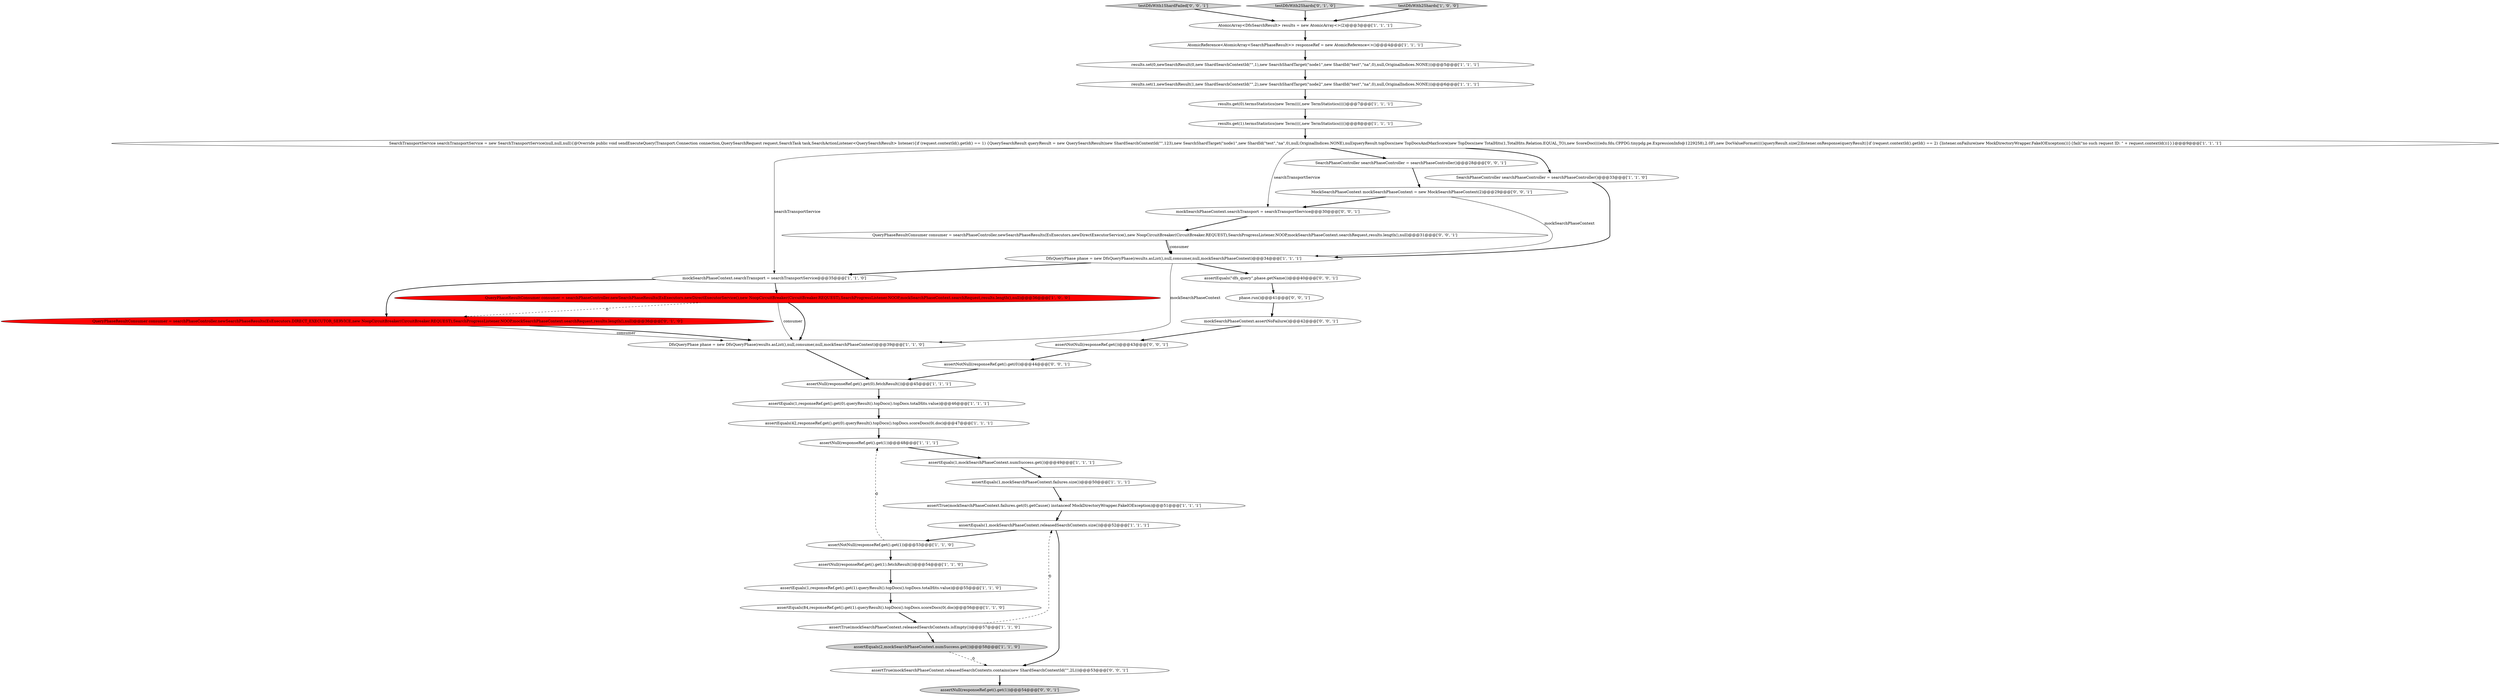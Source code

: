 digraph {
33 [style = filled, label = "mockSearchPhaseContext.assertNoFailure()@@@42@@@['0', '0', '1']", fillcolor = white, shape = ellipse image = "AAA0AAABBB3BBB"];
17 [style = filled, label = "assertNull(responseRef.get().get(0).fetchResult())@@@45@@@['1', '1', '1']", fillcolor = white, shape = ellipse image = "AAA0AAABBB1BBB"];
35 [style = filled, label = "assertTrue(mockSearchPhaseContext.releasedSearchContexts.contains(new ShardSearchContextId(\"\",2L)))@@@53@@@['0', '0', '1']", fillcolor = white, shape = ellipse image = "AAA0AAABBB3BBB"];
18 [style = filled, label = "assertEquals(1,mockSearchPhaseContext.releasedSearchContexts.size())@@@52@@@['1', '1', '1']", fillcolor = white, shape = ellipse image = "AAA0AAABBB1BBB"];
22 [style = filled, label = "assertTrue(mockSearchPhaseContext.releasedSearchContexts.isEmpty())@@@57@@@['1', '1', '0']", fillcolor = white, shape = ellipse image = "AAA0AAABBB1BBB"];
25 [style = filled, label = "results.set(1,newSearchResult(1,new ShardSearchContextId(\"\",2),new SearchShardTarget(\"node2\",new ShardId(\"test\",\"na\",0),null,OriginalIndices.NONE)))@@@6@@@['1', '1', '1']", fillcolor = white, shape = ellipse image = "AAA0AAABBB1BBB"];
27 [style = filled, label = "QueryPhaseResultConsumer consumer = searchPhaseController.newSearchPhaseResults(EsExecutors.DIRECT_EXECUTOR_SERVICE,new NoopCircuitBreaker(CircuitBreaker.REQUEST),SearchProgressListener.NOOP,mockSearchPhaseContext.searchRequest,results.length(),null)@@@36@@@['0', '1', '0']", fillcolor = red, shape = ellipse image = "AAA1AAABBB2BBB"];
13 [style = filled, label = "results.get(0).termsStatistics(new Term((((,new TermStatistics(((()@@@7@@@['1', '1', '1']", fillcolor = white, shape = ellipse image = "AAA0AAABBB1BBB"];
34 [style = filled, label = "assertNull(responseRef.get().get(1))@@@54@@@['0', '0', '1']", fillcolor = lightgray, shape = ellipse image = "AAA0AAABBB3BBB"];
40 [style = filled, label = "assertEquals(\"dfs_query\",phase.getName())@@@40@@@['0', '0', '1']", fillcolor = white, shape = ellipse image = "AAA0AAABBB3BBB"];
32 [style = filled, label = "assertNotNull(responseRef.get())@@@43@@@['0', '0', '1']", fillcolor = white, shape = ellipse image = "AAA0AAABBB3BBB"];
4 [style = filled, label = "assertEquals(1,mockSearchPhaseContext.failures.size())@@@50@@@['1', '1', '1']", fillcolor = white, shape = ellipse image = "AAA0AAABBB1BBB"];
16 [style = filled, label = "QueryPhaseResultConsumer consumer = searchPhaseController.newSearchPhaseResults(EsExecutors.newDirectExecutorService(),new NoopCircuitBreaker(CircuitBreaker.REQUEST),SearchProgressListener.NOOP,mockSearchPhaseContext.searchRequest,results.length(),null)@@@36@@@['1', '0', '0']", fillcolor = red, shape = ellipse image = "AAA1AAABBB1BBB"];
11 [style = filled, label = "assertNotNull(responseRef.get().get(1))@@@53@@@['1', '1', '0']", fillcolor = white, shape = ellipse image = "AAA0AAABBB1BBB"];
1 [style = filled, label = "assertNull(responseRef.get().get(1))@@@48@@@['1', '1', '1']", fillcolor = white, shape = ellipse image = "AAA0AAABBB1BBB"];
39 [style = filled, label = "MockSearchPhaseContext mockSearchPhaseContext = new MockSearchPhaseContext(2)@@@29@@@['0', '0', '1']", fillcolor = white, shape = ellipse image = "AAA0AAABBB3BBB"];
3 [style = filled, label = "SearchPhaseController searchPhaseController = searchPhaseController()@@@33@@@['1', '1', '0']", fillcolor = white, shape = ellipse image = "AAA0AAABBB1BBB"];
6 [style = filled, label = "assertEquals(1,responseRef.get().get(0).queryResult().topDocs().topDocs.totalHits.value)@@@46@@@['1', '1', '1']", fillcolor = white, shape = ellipse image = "AAA0AAABBB1BBB"];
7 [style = filled, label = "assertNull(responseRef.get().get(1).fetchResult())@@@54@@@['1', '1', '0']", fillcolor = white, shape = ellipse image = "AAA0AAABBB1BBB"];
23 [style = filled, label = "DfsQueryPhase phase = new DfsQueryPhase(results.asList(),null,consumer,null,mockSearchPhaseContext)@@@34@@@['1', '1', '1']", fillcolor = white, shape = ellipse image = "AAA0AAABBB1BBB"];
38 [style = filled, label = "QueryPhaseResultConsumer consumer = searchPhaseController.newSearchPhaseResults(EsExecutors.newDirectExecutorService(),new NoopCircuitBreaker(CircuitBreaker.REQUEST),SearchProgressListener.NOOP,mockSearchPhaseContext.searchRequest,results.length(),null)@@@31@@@['0', '0', '1']", fillcolor = white, shape = ellipse image = "AAA0AAABBB3BBB"];
29 [style = filled, label = "testDfsWith1ShardFailed['0', '0', '1']", fillcolor = lightgray, shape = diamond image = "AAA0AAABBB3BBB"];
14 [style = filled, label = "SearchTransportService searchTransportService = new SearchTransportService(null,null,null){@Override public void sendExecuteQuery(Transport.Connection connection,QuerySearchRequest request,SearchTask task,SearchActionListener<QuerySearchResult> listener){if (request.contextId().getId() == 1) {QuerySearchResult queryResult = new QuerySearchResult(new ShardSearchContextId(\"\",123),new SearchShardTarget(\"node1\",new ShardId(\"test\",\"na\",0),null,OriginalIndices.NONE),null)queryResult.topDocs(new TopDocsAndMaxScore(new TopDocs(new TotalHits(1,TotalHits.Relation.EQUAL_TO),new ScoreDoc((((edu.fdu.CPPDG.tinypdg.pe.ExpressionInfo@1229258),2.0F),new DocValueFormat(((()queryResult.size(2)listener.onResponse(queryResult)}if (request.contextId().getId() == 2) {listener.onFailure(new MockDirectoryWrapper.FakeIOException())}{fail(\"no such request ID: \" + request.contextId())}}}@@@9@@@['1', '1', '1']", fillcolor = white, shape = ellipse image = "AAA0AAABBB1BBB"];
21 [style = filled, label = "assertEquals(1,mockSearchPhaseContext.numSuccess.get())@@@49@@@['1', '1', '1']", fillcolor = white, shape = ellipse image = "AAA0AAABBB1BBB"];
28 [style = filled, label = "testDfsWith2Shards['0', '1', '0']", fillcolor = lightgray, shape = diamond image = "AAA0AAABBB2BBB"];
10 [style = filled, label = "results.get(1).termsStatistics(new Term((((,new TermStatistics(((()@@@8@@@['1', '1', '1']", fillcolor = white, shape = ellipse image = "AAA0AAABBB1BBB"];
15 [style = filled, label = "mockSearchPhaseContext.searchTransport = searchTransportService@@@35@@@['1', '1', '0']", fillcolor = white, shape = ellipse image = "AAA0AAABBB1BBB"];
31 [style = filled, label = "phase.run()@@@41@@@['0', '0', '1']", fillcolor = white, shape = ellipse image = "AAA0AAABBB3BBB"];
36 [style = filled, label = "SearchPhaseController searchPhaseController = searchPhaseController()@@@28@@@['0', '0', '1']", fillcolor = white, shape = ellipse image = "AAA0AAABBB3BBB"];
30 [style = filled, label = "assertNotNull(responseRef.get().get(0))@@@44@@@['0', '0', '1']", fillcolor = white, shape = ellipse image = "AAA0AAABBB3BBB"];
20 [style = filled, label = "AtomicReference<AtomicArray<SearchPhaseResult>> responseRef = new AtomicReference<>()@@@4@@@['1', '1', '1']", fillcolor = white, shape = ellipse image = "AAA0AAABBB1BBB"];
2 [style = filled, label = "testDfsWith2Shards['1', '0', '0']", fillcolor = lightgray, shape = diamond image = "AAA0AAABBB1BBB"];
26 [style = filled, label = "assertEquals(2,mockSearchPhaseContext.numSuccess.get())@@@58@@@['1', '1', '0']", fillcolor = lightgray, shape = ellipse image = "AAA0AAABBB1BBB"];
37 [style = filled, label = "mockSearchPhaseContext.searchTransport = searchTransportService@@@30@@@['0', '0', '1']", fillcolor = white, shape = ellipse image = "AAA0AAABBB3BBB"];
24 [style = filled, label = "assertEquals(84,responseRef.get().get(1).queryResult().topDocs().topDocs.scoreDocs(0(.doc)@@@56@@@['1', '1', '0']", fillcolor = white, shape = ellipse image = "AAA0AAABBB1BBB"];
19 [style = filled, label = "AtomicArray<DfsSearchResult> results = new AtomicArray<>(2)@@@3@@@['1', '1', '1']", fillcolor = white, shape = ellipse image = "AAA0AAABBB1BBB"];
8 [style = filled, label = "assertTrue(mockSearchPhaseContext.failures.get(0).getCause() instanceof MockDirectoryWrapper.FakeIOException)@@@51@@@['1', '1', '1']", fillcolor = white, shape = ellipse image = "AAA0AAABBB1BBB"];
9 [style = filled, label = "assertEquals(1,responseRef.get().get(1).queryResult().topDocs().topDocs.totalHits.value)@@@55@@@['1', '1', '0']", fillcolor = white, shape = ellipse image = "AAA0AAABBB1BBB"];
0 [style = filled, label = "DfsQueryPhase phase = new DfsQueryPhase(results.asList(),null,consumer,null,mockSearchPhaseContext)@@@39@@@['1', '1', '0']", fillcolor = white, shape = ellipse image = "AAA0AAABBB1BBB"];
5 [style = filled, label = "assertEquals(42,responseRef.get().get(0).queryResult().topDocs().topDocs.scoreDocs(0(.doc)@@@47@@@['1', '1', '1']", fillcolor = white, shape = ellipse image = "AAA0AAABBB1BBB"];
12 [style = filled, label = "results.set(0,newSearchResult(0,new ShardSearchContextId(\"\",1),new SearchShardTarget(\"node1\",new ShardId(\"test\",\"na\",0),null,OriginalIndices.NONE)))@@@5@@@['1', '1', '1']", fillcolor = white, shape = ellipse image = "AAA0AAABBB1BBB"];
39->37 [style = bold, label=""];
27->0 [style = solid, label="consumer"];
13->10 [style = bold, label=""];
14->3 [style = bold, label=""];
22->26 [style = bold, label=""];
16->0 [style = bold, label=""];
2->19 [style = bold, label=""];
30->17 [style = bold, label=""];
27->0 [style = bold, label=""];
10->14 [style = bold, label=""];
17->6 [style = bold, label=""];
25->13 [style = bold, label=""];
16->27 [style = dashed, label="0"];
0->17 [style = bold, label=""];
8->18 [style = bold, label=""];
19->20 [style = bold, label=""];
16->0 [style = solid, label="consumer"];
18->11 [style = bold, label=""];
23->15 [style = bold, label=""];
38->23 [style = bold, label=""];
26->35 [style = dashed, label="0"];
14->37 [style = solid, label="searchTransportService"];
15->16 [style = bold, label=""];
24->22 [style = bold, label=""];
32->30 [style = bold, label=""];
36->39 [style = bold, label=""];
38->23 [style = solid, label="consumer"];
39->23 [style = solid, label="mockSearchPhaseContext"];
22->18 [style = dashed, label="0"];
14->15 [style = solid, label="searchTransportService"];
7->9 [style = bold, label=""];
5->1 [style = bold, label=""];
6->5 [style = bold, label=""];
3->23 [style = bold, label=""];
11->1 [style = dashed, label="0"];
29->19 [style = bold, label=""];
1->21 [style = bold, label=""];
12->25 [style = bold, label=""];
37->38 [style = bold, label=""];
23->40 [style = bold, label=""];
31->33 [style = bold, label=""];
20->12 [style = bold, label=""];
28->19 [style = bold, label=""];
18->35 [style = bold, label=""];
4->8 [style = bold, label=""];
33->32 [style = bold, label=""];
40->31 [style = bold, label=""];
35->34 [style = bold, label=""];
15->27 [style = bold, label=""];
23->0 [style = solid, label="mockSearchPhaseContext"];
9->24 [style = bold, label=""];
11->7 [style = bold, label=""];
21->4 [style = bold, label=""];
14->36 [style = bold, label=""];
}
